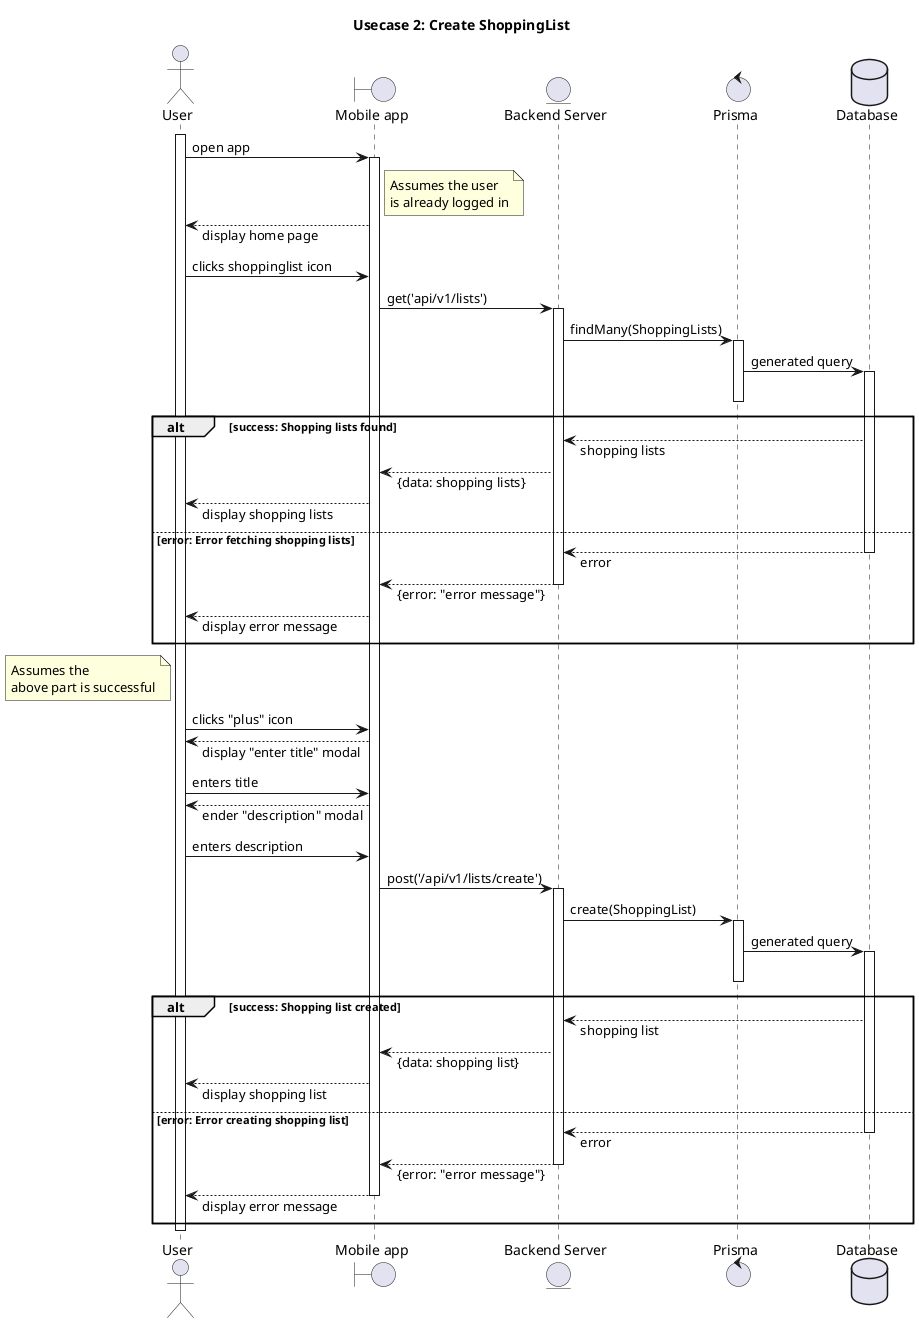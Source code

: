 @startuml Usecase2

' settings
skinparam responseMessageBelowArrow true

' actors
actor "User" as user
boundary "Mobile app" as app
Entity "Backend Server" as server
control "Prisma" as prisma
database "Database" as db

' --------------------------------------------
title Usecase 2: Create ShoppingList


activate user
user -> app ++ : open app

' ' -------------- get shoppinglists --------------

note right of app: Assumes the user\nis already logged in
user <-- app : display home page
user -> app : clicks shoppinglist icon
app -> server ++ : get('api/v1/lists')
server -> prisma ++ : findMany(ShoppingLists)
prisma -> db ++ : generated query
deactivate prisma
alt success: Shopping lists found
    server <-- db : shopping lists
    app <-- server : {data: shopping lists}
    user <-- app : display shopping lists
else error: Error fetching shopping lists
    server <-- db -- : error
    app <-- server -- : {error: "error message"}
    user <-- app : display error message
end

' ' -------------- create shoppinglist --------------

note left of user: Assumes the\nabove part is successful
user -> app : clicks "plus" icon
user <-- app : display "enter title" modal
user -> app : enters title
user <-- app : ender "description" modal
user -> app : enters description

app -> server ++ : post('/api/v1/lists/create')
server -> prisma ++ : create(ShoppingList)
prisma -> db ++ : generated query
deactivate prisma
alt success: Shopping list created
    server <-- db : shopping list
    app <-- server : {data: shopping list}
    user <-- app : display shopping list
else error: Error creating shopping list
    server <-- db -- : error
    app <-- server -- : {error: "error message"}
    user <-- app -- : display error message
end

deactivate user
@enduml